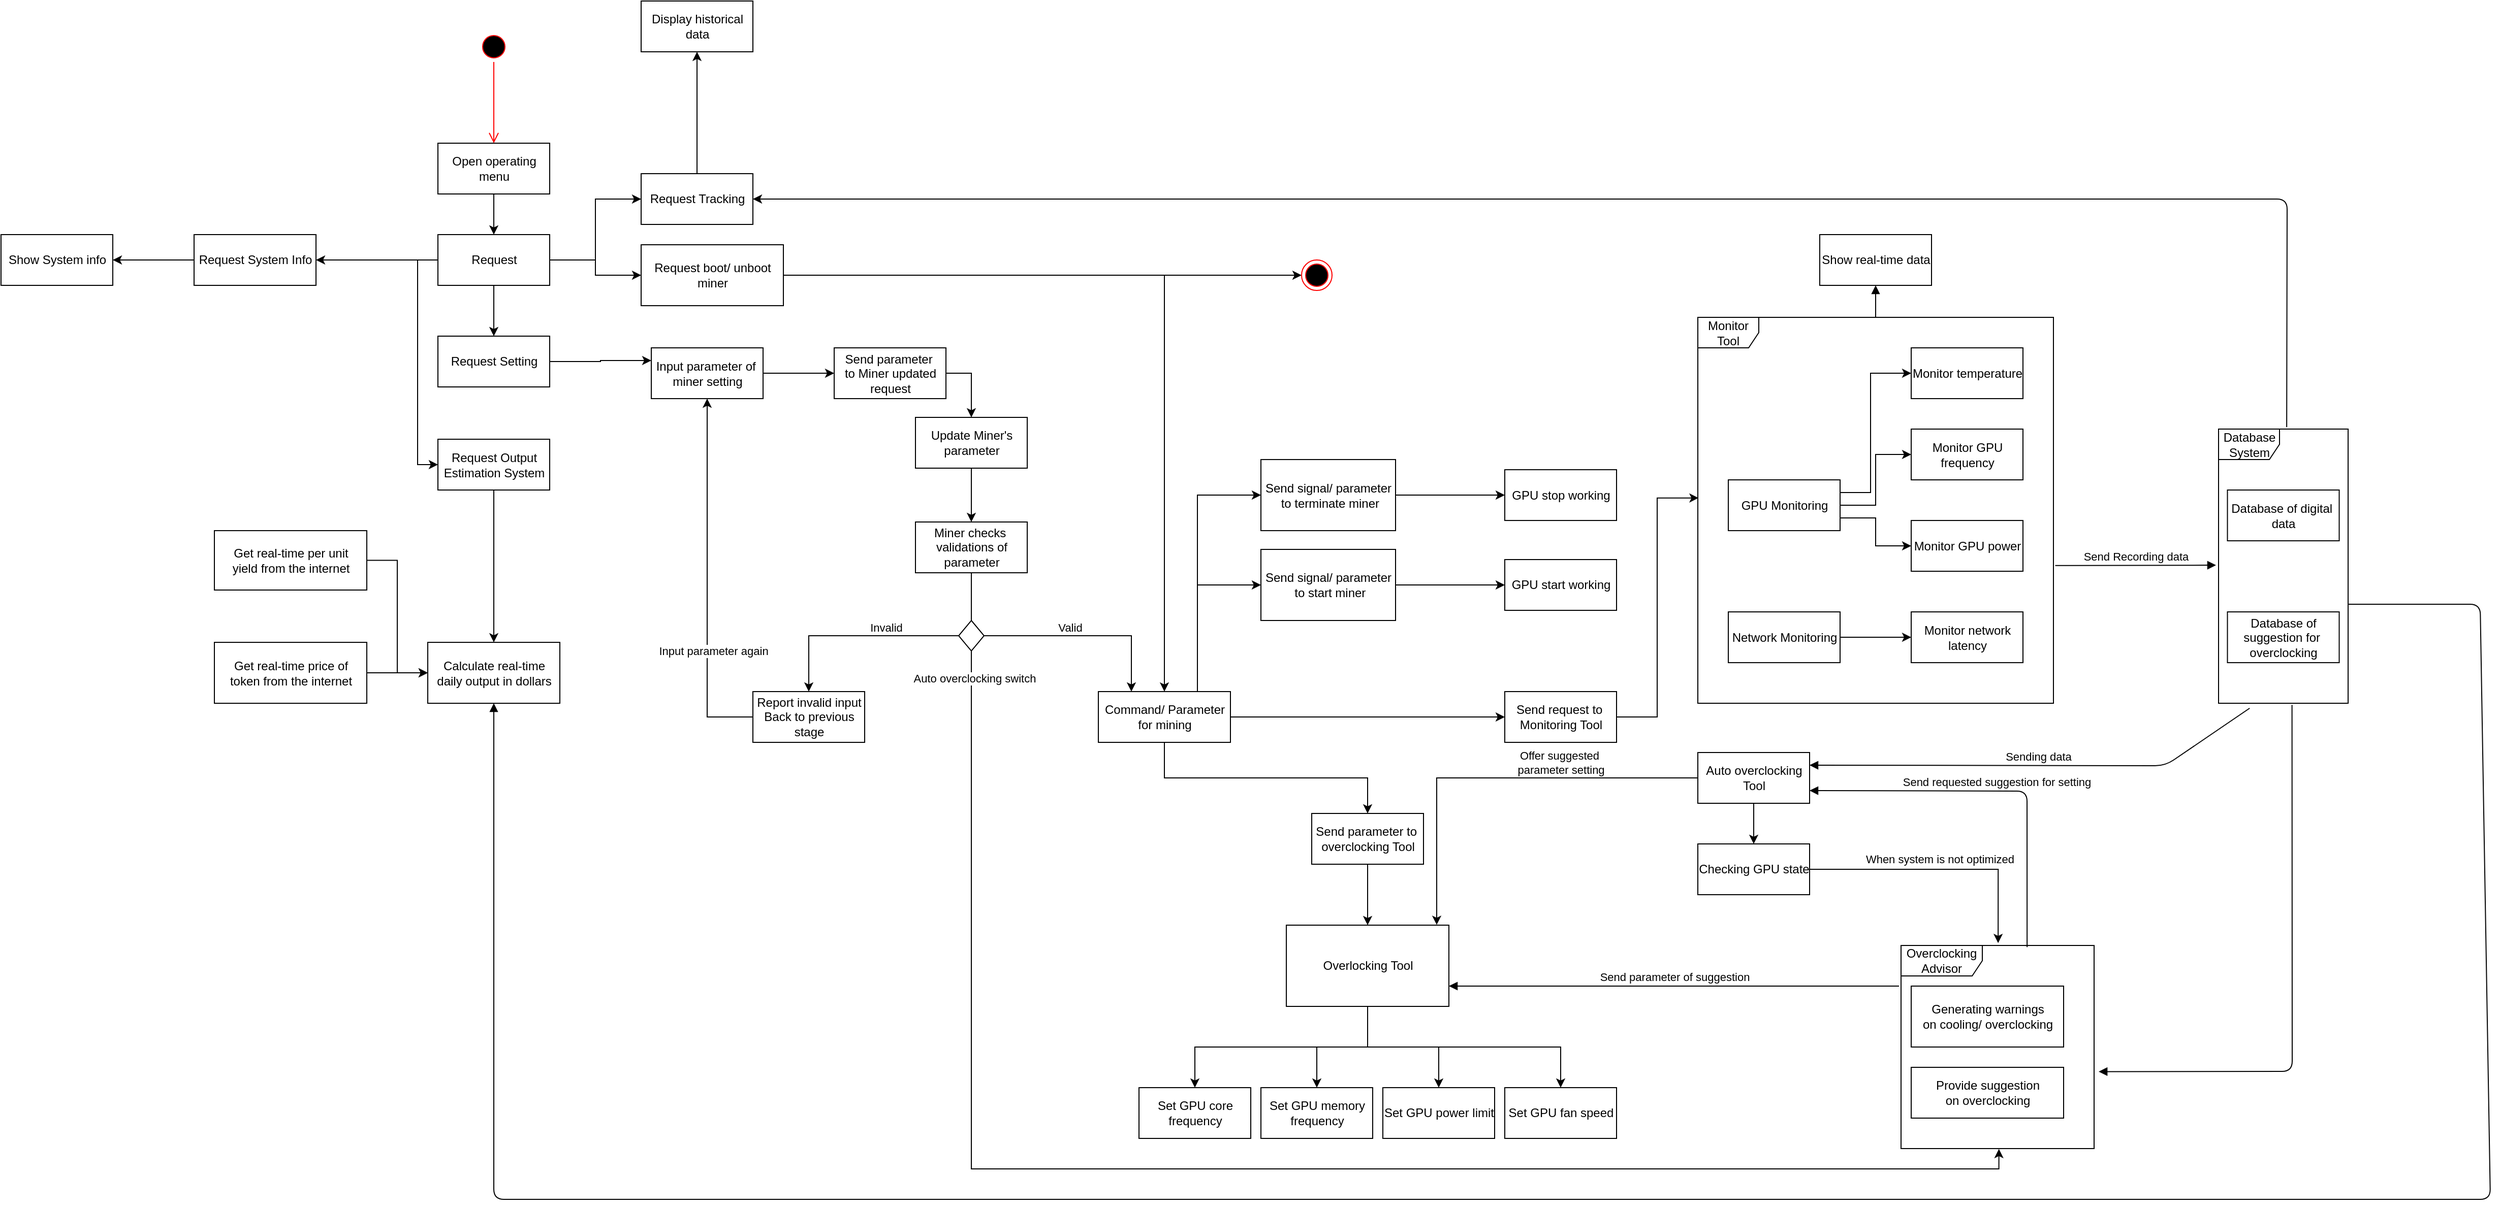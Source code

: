 <mxfile version="14.4.9" type="device" pages="2"><diagram name="Page-1" id="e7e014a7-5840-1c2e-5031-d8a46d1fe8dd"><mxGraphModel dx="2821" dy="1694" grid="1" gridSize="10" guides="1" tooltips="1" connect="1" arrows="1" fold="1" page="1" pageScale="1" pageWidth="1169" pageHeight="826" background="#ffffff" math="0" shadow="0"><root><mxCell id="0"/><mxCell id="1" parent="0"/><mxCell id="IYJDvNbMcNGeeQGb0Xgk-41" value="" style="ellipse;html=1;shape=startState;fillColor=#000000;strokeColor=#ff0000;" parent="1" vertex="1"><mxGeometry x="110" y="-70" width="30" height="30" as="geometry"/></mxCell><mxCell id="IYJDvNbMcNGeeQGb0Xgk-42" value="" style="edgeStyle=orthogonalEdgeStyle;html=1;verticalAlign=bottom;endArrow=open;endSize=8;strokeColor=#ff0000;entryX=0.5;entryY=0;entryDx=0;entryDy=0;" parent="1" source="IYJDvNbMcNGeeQGb0Xgk-41" target="IYJDvNbMcNGeeQGb0Xgk-149" edge="1"><mxGeometry relative="1" as="geometry"><mxPoint x="115" y="90" as="targetPoint"/></mxGeometry></mxCell><mxCell id="IYJDvNbMcNGeeQGb0Xgk-48" style="edgeStyle=orthogonalEdgeStyle;rounded=0;orthogonalLoop=1;jettySize=auto;html=1;exitX=1;exitY=0.5;exitDx=0;exitDy=0;entryX=0;entryY=0.5;entryDx=0;entryDy=0;" parent="1" source="IYJDvNbMcNGeeQGb0Xgk-43" target="IYJDvNbMcNGeeQGb0Xgk-44" edge="1"><mxGeometry relative="1" as="geometry"/></mxCell><mxCell id="IYJDvNbMcNGeeQGb0Xgk-43" value="Input parameter of&amp;nbsp;&lt;br&gt;miner setting" style="html=1;" parent="1" vertex="1"><mxGeometry x="280" y="241.52" width="110" height="50" as="geometry"/></mxCell><mxCell id="IYJDvNbMcNGeeQGb0Xgk-50" style="edgeStyle=orthogonalEdgeStyle;rounded=0;orthogonalLoop=1;jettySize=auto;html=1;exitX=1;exitY=0.5;exitDx=0;exitDy=0;entryX=0.5;entryY=0;entryDx=0;entryDy=0;" parent="1" source="IYJDvNbMcNGeeQGb0Xgk-44" target="IYJDvNbMcNGeeQGb0Xgk-49" edge="1"><mxGeometry relative="1" as="geometry"/></mxCell><mxCell id="IYJDvNbMcNGeeQGb0Xgk-44" value="Send parameter&amp;nbsp;&lt;br&gt;to Miner updated&lt;br&gt;request" style="html=1;" parent="1" vertex="1"><mxGeometry x="460" y="241.52" width="110" height="50" as="geometry"/></mxCell><mxCell id="IYJDvNbMcNGeeQGb0Xgk-63" style="edgeStyle=orthogonalEdgeStyle;rounded=0;orthogonalLoop=1;jettySize=auto;html=1;exitX=0.5;exitY=1;exitDx=0;exitDy=0;entryX=0.5;entryY=0;entryDx=0;entryDy=0;" parent="1" source="IYJDvNbMcNGeeQGb0Xgk-49" target="IYJDvNbMcNGeeQGb0Xgk-62" edge="1"><mxGeometry relative="1" as="geometry"/></mxCell><mxCell id="IYJDvNbMcNGeeQGb0Xgk-49" value="Update Miner's &lt;br&gt;parameter" style="html=1;fillColor=#ffffff;" parent="1" vertex="1"><mxGeometry x="540" y="310" width="110" height="50" as="geometry"/></mxCell><mxCell id="IYJDvNbMcNGeeQGb0Xgk-72" style="edgeStyle=orthogonalEdgeStyle;rounded=0;orthogonalLoop=1;jettySize=auto;html=1;exitX=0.5;exitY=1;exitDx=0;exitDy=0;entryX=0.5;entryY=0;entryDx=0;entryDy=0;" parent="1" source="IYJDvNbMcNGeeQGb0Xgk-52" target="IYJDvNbMcNGeeQGb0Xgk-70" edge="1"><mxGeometry relative="1" as="geometry"/></mxCell><mxCell id="IYJDvNbMcNGeeQGb0Xgk-74" style="edgeStyle=orthogonalEdgeStyle;rounded=0;orthogonalLoop=1;jettySize=auto;html=1;exitX=0.75;exitY=0;exitDx=0;exitDy=0;entryX=0;entryY=0.5;entryDx=0;entryDy=0;" parent="1" source="IYJDvNbMcNGeeQGb0Xgk-52" target="IYJDvNbMcNGeeQGb0Xgk-73" edge="1"><mxGeometry relative="1" as="geometry"/></mxCell><mxCell id="IYJDvNbMcNGeeQGb0Xgk-80" style="edgeStyle=orthogonalEdgeStyle;rounded=0;orthogonalLoop=1;jettySize=auto;html=1;exitX=1;exitY=0.5;exitDx=0;exitDy=0;entryX=0;entryY=0.5;entryDx=0;entryDy=0;" parent="1" source="IYJDvNbMcNGeeQGb0Xgk-52" target="IYJDvNbMcNGeeQGb0Xgk-78" edge="1"><mxGeometry relative="1" as="geometry"><Array as="points"><mxPoint x="1110" y="605"/></Array></mxGeometry></mxCell><mxCell id="IYJDvNbMcNGeeQGb0Xgk-170" style="edgeStyle=orthogonalEdgeStyle;rounded=0;orthogonalLoop=1;jettySize=auto;html=1;exitX=0.75;exitY=0;exitDx=0;exitDy=0;entryX=0;entryY=0.5;entryDx=0;entryDy=0;" parent="1" source="IYJDvNbMcNGeeQGb0Xgk-52" target="IYJDvNbMcNGeeQGb0Xgk-169" edge="1"><mxGeometry relative="1" as="geometry"/></mxCell><mxCell id="IYJDvNbMcNGeeQGb0Xgk-52" value="Command/ Parameter&lt;br&gt;for mining" style="html=1;fillColor=#ffffff;" parent="1" vertex="1"><mxGeometry x="720" y="580" width="130" height="50" as="geometry"/></mxCell><mxCell id="IYJDvNbMcNGeeQGb0Xgk-59" style="edgeStyle=orthogonalEdgeStyle;rounded=0;orthogonalLoop=1;jettySize=auto;html=1;exitX=1;exitY=0.5;exitDx=0;exitDy=0;entryX=0.25;entryY=0;entryDx=0;entryDy=0;" parent="1" source="IYJDvNbMcNGeeQGb0Xgk-56" target="IYJDvNbMcNGeeQGb0Xgk-52" edge="1"><mxGeometry relative="1" as="geometry"/></mxCell><mxCell id="IYJDvNbMcNGeeQGb0Xgk-64" value="Valid" style="edgeLabel;html=1;align=center;verticalAlign=middle;resizable=0;points=[];" parent="IYJDvNbMcNGeeQGb0Xgk-59" vertex="1" connectable="0"><mxGeometry x="-0.16" y="1" relative="1" as="geometry"><mxPoint y="-7.04" as="offset"/></mxGeometry></mxCell><mxCell id="IYJDvNbMcNGeeQGb0Xgk-61" style="edgeStyle=orthogonalEdgeStyle;rounded=0;orthogonalLoop=1;jettySize=auto;html=1;entryX=0.5;entryY=0;entryDx=0;entryDy=0;exitX=0;exitY=0.5;exitDx=0;exitDy=0;" parent="1" source="IYJDvNbMcNGeeQGb0Xgk-56" target="IYJDvNbMcNGeeQGb0Xgk-60" edge="1"><mxGeometry relative="1" as="geometry"><mxPoint x="550" y="560" as="sourcePoint"/></mxGeometry></mxCell><mxCell id="IYJDvNbMcNGeeQGb0Xgk-65" value="Invalid" style="edgeLabel;html=1;align=center;verticalAlign=middle;resizable=0;points=[];" parent="IYJDvNbMcNGeeQGb0Xgk-61" vertex="1" connectable="0"><mxGeometry x="-0.574" y="5" relative="1" as="geometry"><mxPoint x="-28.97" y="-13.02" as="offset"/></mxGeometry></mxCell><mxCell id="IYJDvNbMcNGeeQGb0Xgk-128" style="edgeStyle=orthogonalEdgeStyle;rounded=0;orthogonalLoop=1;jettySize=auto;html=1;exitX=0.5;exitY=1;exitDx=0;exitDy=0;entryX=0.507;entryY=1.002;entryDx=0;entryDy=0;entryPerimeter=0;" parent="1" source="IYJDvNbMcNGeeQGb0Xgk-56" target="IYJDvNbMcNGeeQGb0Xgk-120" edge="1"><mxGeometry relative="1" as="geometry"/></mxCell><mxCell id="IYJDvNbMcNGeeQGb0Xgk-129" value="Auto overclocking switch" style="edgeLabel;html=1;align=center;verticalAlign=middle;resizable=0;points=[];" parent="IYJDvNbMcNGeeQGb0Xgk-128" vertex="1" connectable="0"><mxGeometry x="-0.965" y="3" relative="1" as="geometry"><mxPoint as="offset"/></mxGeometry></mxCell><mxCell id="IYJDvNbMcNGeeQGb0Xgk-56" value="" style="rhombus;whiteSpace=wrap;html=1;fillColor=#ffffff;" parent="1" vertex="1"><mxGeometry x="582.5" y="510" width="25" height="30" as="geometry"/></mxCell><mxCell id="IYJDvNbMcNGeeQGb0Xgk-58" value="" style="endArrow=none;html=1;entryX=0.5;entryY=1;entryDx=0;entryDy=0;exitX=0.5;exitY=0;exitDx=0;exitDy=0;" parent="1" source="IYJDvNbMcNGeeQGb0Xgk-56" target="IYJDvNbMcNGeeQGb0Xgk-62" edge="1"><mxGeometry width="50" height="50" relative="1" as="geometry"><mxPoint x="370" y="500" as="sourcePoint"/><mxPoint x="400" y="630" as="targetPoint"/></mxGeometry></mxCell><mxCell id="IYJDvNbMcNGeeQGb0Xgk-66" style="edgeStyle=orthogonalEdgeStyle;rounded=0;orthogonalLoop=1;jettySize=auto;html=1;exitX=0;exitY=0.5;exitDx=0;exitDy=0;entryX=0.5;entryY=1;entryDx=0;entryDy=0;" parent="1" source="IYJDvNbMcNGeeQGb0Xgk-60" target="IYJDvNbMcNGeeQGb0Xgk-43" edge="1"><mxGeometry relative="1" as="geometry"/></mxCell><mxCell id="IYJDvNbMcNGeeQGb0Xgk-67" value="Input parameter again" style="edgeLabel;html=1;align=center;verticalAlign=middle;resizable=0;points=[];" parent="IYJDvNbMcNGeeQGb0Xgk-66" vertex="1" connectable="0"><mxGeometry x="-0.385" y="-5" relative="1" as="geometry"><mxPoint x="1" as="offset"/></mxGeometry></mxCell><mxCell id="IYJDvNbMcNGeeQGb0Xgk-60" value="Report invalid input&lt;br&gt;Back to previous&lt;br&gt;stage" style="html=1;fillColor=#ffffff;" parent="1" vertex="1"><mxGeometry x="380" y="580" width="110" height="50" as="geometry"/></mxCell><mxCell id="IYJDvNbMcNGeeQGb0Xgk-62" value="Miner checks&amp;nbsp;&lt;br&gt;validations of&lt;br&gt;parameter" style="html=1;fillColor=#ffffff;" parent="1" vertex="1"><mxGeometry x="540" y="413" width="110" height="50" as="geometry"/></mxCell><mxCell id="IYJDvNbMcNGeeQGb0Xgk-82" style="edgeStyle=orthogonalEdgeStyle;rounded=0;orthogonalLoop=1;jettySize=auto;html=1;exitX=0.5;exitY=1;exitDx=0;exitDy=0;entryX=0.5;entryY=0;entryDx=0;entryDy=0;" parent="1" source="IYJDvNbMcNGeeQGb0Xgk-70" target="IYJDvNbMcNGeeQGb0Xgk-81" edge="1"><mxGeometry relative="1" as="geometry"><Array as="points"><mxPoint x="985" y="770"/><mxPoint x="985" y="770"/></Array></mxGeometry></mxCell><mxCell id="IYJDvNbMcNGeeQGb0Xgk-70" value="Send parameter to&amp;nbsp;&lt;br&gt;overclocking Tool" style="html=1;fillColor=#ffffff;" parent="1" vertex="1"><mxGeometry x="930" y="700" width="110" height="50" as="geometry"/></mxCell><mxCell id="IYJDvNbMcNGeeQGb0Xgk-76" style="edgeStyle=orthogonalEdgeStyle;rounded=0;orthogonalLoop=1;jettySize=auto;html=1;exitX=1;exitY=0.5;exitDx=0;exitDy=0;entryX=0;entryY=0.5;entryDx=0;entryDy=0;" parent="1" source="IYJDvNbMcNGeeQGb0Xgk-73" target="IYJDvNbMcNGeeQGb0Xgk-75" edge="1"><mxGeometry relative="1" as="geometry"/></mxCell><mxCell id="IYJDvNbMcNGeeQGb0Xgk-73" value="Send signal/ parameter&lt;br&gt;&amp;nbsp;to start miner" style="html=1;fillColor=#ffffff;" parent="1" vertex="1"><mxGeometry x="880" y="440" width="132.5" height="70" as="geometry"/></mxCell><mxCell id="IYJDvNbMcNGeeQGb0Xgk-75" value="GPU start working" style="html=1;fillColor=#ffffff;" parent="1" vertex="1"><mxGeometry x="1120" y="450" width="110" height="50" as="geometry"/></mxCell><mxCell id="IYJDvNbMcNGeeQGb0Xgk-113" style="edgeStyle=orthogonalEdgeStyle;rounded=0;orthogonalLoop=1;jettySize=auto;html=1;exitX=1;exitY=0.5;exitDx=0;exitDy=0;entryX=0.002;entryY=0.468;entryDx=0;entryDy=0;entryPerimeter=0;" parent="1" source="IYJDvNbMcNGeeQGb0Xgk-78" target="IYJDvNbMcNGeeQGb0Xgk-112" edge="1"><mxGeometry relative="1" as="geometry"/></mxCell><mxCell id="IYJDvNbMcNGeeQGb0Xgk-78" value="Send request to&amp;nbsp;&lt;br&gt;Monitoring Tool" style="html=1;fillColor=#ffffff;" parent="1" vertex="1"><mxGeometry x="1120" y="580" width="110" height="50" as="geometry"/></mxCell><mxCell id="IYJDvNbMcNGeeQGb0Xgk-86" style="edgeStyle=orthogonalEdgeStyle;rounded=0;orthogonalLoop=1;jettySize=auto;html=1;exitX=0.5;exitY=1;exitDx=0;exitDy=0;entryX=0.5;entryY=0;entryDx=0;entryDy=0;" parent="1" source="IYJDvNbMcNGeeQGb0Xgk-81" target="IYJDvNbMcNGeeQGb0Xgk-83" edge="1"><mxGeometry relative="1" as="geometry"/></mxCell><mxCell id="IYJDvNbMcNGeeQGb0Xgk-87" style="edgeStyle=orthogonalEdgeStyle;rounded=0;orthogonalLoop=1;jettySize=auto;html=1;exitX=0.5;exitY=1;exitDx=0;exitDy=0;entryX=0.5;entryY=0;entryDx=0;entryDy=0;" parent="1" source="IYJDvNbMcNGeeQGb0Xgk-81" target="IYJDvNbMcNGeeQGb0Xgk-84" edge="1"><mxGeometry relative="1" as="geometry"/></mxCell><mxCell id="IYJDvNbMcNGeeQGb0Xgk-88" style="edgeStyle=orthogonalEdgeStyle;rounded=0;orthogonalLoop=1;jettySize=auto;html=1;exitX=0.5;exitY=1;exitDx=0;exitDy=0;entryX=0.5;entryY=0;entryDx=0;entryDy=0;" parent="1" source="IYJDvNbMcNGeeQGb0Xgk-81" target="IYJDvNbMcNGeeQGb0Xgk-85" edge="1"><mxGeometry relative="1" as="geometry"/></mxCell><mxCell id="IYJDvNbMcNGeeQGb0Xgk-92" style="edgeStyle=orthogonalEdgeStyle;rounded=0;orthogonalLoop=1;jettySize=auto;html=1;exitX=0.5;exitY=1;exitDx=0;exitDy=0;" parent="1" source="IYJDvNbMcNGeeQGb0Xgk-81" target="IYJDvNbMcNGeeQGb0Xgk-91" edge="1"><mxGeometry relative="1" as="geometry"/></mxCell><mxCell id="IYJDvNbMcNGeeQGb0Xgk-81" value="Overlocking Tool" style="html=1;fillColor=#ffffff;" parent="1" vertex="1"><mxGeometry x="905" y="810" width="160" height="80" as="geometry"/></mxCell><mxCell id="IYJDvNbMcNGeeQGb0Xgk-83" value="Set GPU core&lt;br&gt;frequency" style="html=1;fillColor=#ffffff;" parent="1" vertex="1"><mxGeometry x="760" y="970" width="110" height="50" as="geometry"/></mxCell><mxCell id="IYJDvNbMcNGeeQGb0Xgk-84" value="Set GPU memory&lt;br&gt;frequency" style="html=1;fillColor=#ffffff;" parent="1" vertex="1"><mxGeometry x="880" y="970" width="110" height="50" as="geometry"/></mxCell><mxCell id="IYJDvNbMcNGeeQGb0Xgk-85" value="Set GPU power limit" style="html=1;fillColor=#ffffff;" parent="1" vertex="1"><mxGeometry x="1000" y="970" width="110" height="50" as="geometry"/></mxCell><mxCell id="IYJDvNbMcNGeeQGb0Xgk-91" value="Set GPU fan speed" style="html=1;fillColor=#ffffff;" parent="1" vertex="1"><mxGeometry x="1120" y="970" width="110" height="50" as="geometry"/></mxCell><mxCell id="IYJDvNbMcNGeeQGb0Xgk-109" style="edgeStyle=orthogonalEdgeStyle;rounded=0;orthogonalLoop=1;jettySize=auto;html=1;exitX=1;exitY=0.75;exitDx=0;exitDy=0;entryX=0;entryY=0.5;entryDx=0;entryDy=0;" parent="1" source="IYJDvNbMcNGeeQGb0Xgk-94" target="IYJDvNbMcNGeeQGb0Xgk-98" edge="1"><mxGeometry relative="1" as="geometry"/></mxCell><mxCell id="IYJDvNbMcNGeeQGb0Xgk-110" style="edgeStyle=orthogonalEdgeStyle;rounded=0;orthogonalLoop=1;jettySize=auto;html=1;exitX=1;exitY=0.5;exitDx=0;exitDy=0;entryX=0;entryY=0.5;entryDx=0;entryDy=0;" parent="1" source="IYJDvNbMcNGeeQGb0Xgk-94" target="IYJDvNbMcNGeeQGb0Xgk-97" edge="1"><mxGeometry relative="1" as="geometry"/></mxCell><mxCell id="IYJDvNbMcNGeeQGb0Xgk-111" style="edgeStyle=orthogonalEdgeStyle;rounded=0;orthogonalLoop=1;jettySize=auto;html=1;exitX=1;exitY=0.25;exitDx=0;exitDy=0;entryX=0;entryY=0.5;entryDx=0;entryDy=0;" parent="1" source="IYJDvNbMcNGeeQGb0Xgk-94" target="IYJDvNbMcNGeeQGb0Xgk-96" edge="1"><mxGeometry relative="1" as="geometry"><Array as="points"><mxPoint x="1480" y="383.52"/><mxPoint x="1480" y="266.52"/></Array></mxGeometry></mxCell><mxCell id="IYJDvNbMcNGeeQGb0Xgk-94" value="GPU Monitoring" style="html=1;fillColor=#ffffff;" parent="1" vertex="1"><mxGeometry x="1340" y="371.52" width="110" height="50" as="geometry"/></mxCell><mxCell id="IYJDvNbMcNGeeQGb0Xgk-106" style="edgeStyle=orthogonalEdgeStyle;rounded=0;orthogonalLoop=1;jettySize=auto;html=1;exitX=1;exitY=0.5;exitDx=0;exitDy=0;entryX=0;entryY=0.5;entryDx=0;entryDy=0;" parent="1" source="IYJDvNbMcNGeeQGb0Xgk-95" target="IYJDvNbMcNGeeQGb0Xgk-105" edge="1"><mxGeometry relative="1" as="geometry"/></mxCell><mxCell id="IYJDvNbMcNGeeQGb0Xgk-95" value="Network Monitoring" style="html=1;fillColor=#ffffff;" parent="1" vertex="1"><mxGeometry x="1340" y="501.52" width="110" height="50" as="geometry"/></mxCell><mxCell id="IYJDvNbMcNGeeQGb0Xgk-96" value="Monitor temperature" style="html=1;fillColor=#ffffff;" parent="1" vertex="1"><mxGeometry x="1520" y="241.52" width="110" height="50" as="geometry"/></mxCell><mxCell id="IYJDvNbMcNGeeQGb0Xgk-97" value="Monitor GPU &lt;br&gt;frequency" style="html=1;fillColor=#ffffff;" parent="1" vertex="1"><mxGeometry x="1520" y="321.52" width="110" height="50" as="geometry"/></mxCell><mxCell id="IYJDvNbMcNGeeQGb0Xgk-98" value="Monitor GPU power" style="html=1;fillColor=#ffffff;" parent="1" vertex="1"><mxGeometry x="1520" y="411.52" width="110" height="50" as="geometry"/></mxCell><mxCell id="IYJDvNbMcNGeeQGb0Xgk-105" value="Monitor network &lt;br&gt;latency" style="html=1;fillColor=#ffffff;" parent="1" vertex="1"><mxGeometry x="1520" y="501.52" width="110" height="50" as="geometry"/></mxCell><mxCell id="IYJDvNbMcNGeeQGb0Xgk-112" value="Monitor Tool" style="shape=umlFrame;whiteSpace=wrap;html=1;fillColor=#ffffff;" parent="1" vertex="1"><mxGeometry x="1310" y="211.52" width="350" height="380" as="geometry"/></mxCell><mxCell id="IYJDvNbMcNGeeQGb0Xgk-114" value="Database of digital&amp;nbsp;&lt;br&gt;data" style="html=1;fillColor=#ffffff;" parent="1" vertex="1"><mxGeometry x="1831.25" y="381.52" width="110" height="50" as="geometry"/></mxCell><mxCell id="IYJDvNbMcNGeeQGb0Xgk-115" value="Database of&lt;br&gt;suggestion for&amp;nbsp;&lt;br&gt;overclocking" style="html=1;fillColor=#ffffff;" parent="1" vertex="1"><mxGeometry x="1831.25" y="501.52" width="110" height="50" as="geometry"/></mxCell><mxCell id="IYJDvNbMcNGeeQGb0Xgk-117" value="Database System" style="shape=umlFrame;whiteSpace=wrap;html=1;" parent="1" vertex="1"><mxGeometry x="1822.5" y="321.52" width="127.5" height="270" as="geometry"/></mxCell><mxCell id="IYJDvNbMcNGeeQGb0Xgk-118" value="Generating warnings&lt;br&gt;on cooling/ overclocking" style="html=1;fillColor=#ffffff;" parent="1" vertex="1"><mxGeometry x="1520" y="870" width="150" height="60" as="geometry"/></mxCell><mxCell id="IYJDvNbMcNGeeQGb0Xgk-119" value="Provide suggestion &lt;br&gt;on overclocking" style="html=1;fillColor=#ffffff;" parent="1" vertex="1"><mxGeometry x="1520" y="950" width="150" height="50" as="geometry"/></mxCell><mxCell id="IYJDvNbMcNGeeQGb0Xgk-120" value="Overclocking&lt;br&gt;Advisor" style="shape=umlFrame;whiteSpace=wrap;html=1;fillColor=#ffffff;width=80;height=30;" parent="1" vertex="1"><mxGeometry x="1510" y="830" width="190" height="200" as="geometry"/></mxCell><mxCell id="IYJDvNbMcNGeeQGb0Xgk-126" value="Send parameter of suggestion" style="html=1;verticalAlign=bottom;endArrow=block;entryX=1;entryY=0.75;entryDx=0;entryDy=0;" parent="1" target="IYJDvNbMcNGeeQGb0Xgk-81" edge="1"><mxGeometry width="80" relative="1" as="geometry"><mxPoint x="1508" y="870" as="sourcePoint"/><mxPoint x="1250" y="780" as="targetPoint"/></mxGeometry></mxCell><mxCell id="IYJDvNbMcNGeeQGb0Xgk-130" value="Show real-time data" style="html=1;fillColor=#ffffff;" parent="1" vertex="1"><mxGeometry x="1430" y="130.0" width="110" height="50" as="geometry"/></mxCell><mxCell id="IYJDvNbMcNGeeQGb0Xgk-132" value="" style="html=1;verticalAlign=bottom;endArrow=block;" parent="1" source="IYJDvNbMcNGeeQGb0Xgk-112" target="IYJDvNbMcNGeeQGb0Xgk-130" edge="1"><mxGeometry width="80" relative="1" as="geometry"><mxPoint x="1486.45" y="91.52" as="sourcePoint"/><mxPoint x="1070" y="-260" as="targetPoint"/></mxGeometry></mxCell><mxCell id="IYJDvNbMcNGeeQGb0Xgk-133" value="" style="html=1;verticalAlign=bottom;endArrow=block;exitX=0.567;exitY=1.006;exitDx=0;exitDy=0;exitPerimeter=0;entryX=1.024;entryY=0.621;entryDx=0;entryDy=0;entryPerimeter=0;" parent="1" source="IYJDvNbMcNGeeQGb0Xgk-117" target="IYJDvNbMcNGeeQGb0Xgk-120" edge="1"><mxGeometry width="80" relative="1" as="geometry"><mxPoint x="1850" y="760" as="sourcePoint"/><mxPoint x="1670" y="710" as="targetPoint"/><Array as="points"><mxPoint x="1895" y="954"/></Array></mxGeometry></mxCell><mxCell id="IYJDvNbMcNGeeQGb0Xgk-134" value="Send Recording data" style="html=1;verticalAlign=bottom;endArrow=block;exitX=1.005;exitY=0.643;exitDx=0;exitDy=0;exitPerimeter=0;" parent="1" source="IYJDvNbMcNGeeQGb0Xgk-112" edge="1"><mxGeometry width="80" relative="1" as="geometry"><mxPoint x="1570" y="591.52" as="sourcePoint"/><mxPoint x="1820" y="455.52" as="targetPoint"/></mxGeometry></mxCell><mxCell id="IYJDvNbMcNGeeQGb0Xgk-148" style="edgeStyle=orthogonalEdgeStyle;rounded=0;orthogonalLoop=1;jettySize=auto;html=1;exitX=0.5;exitY=1;exitDx=0;exitDy=0;entryX=0.5;entryY=0;entryDx=0;entryDy=0;" parent="1" source="IYJDvNbMcNGeeQGb0Xgk-136" target="IYJDvNbMcNGeeQGb0Xgk-147" edge="1"><mxGeometry relative="1" as="geometry"/></mxCell><mxCell id="IYJDvNbMcNGeeQGb0Xgk-136" value="Auto overclocking&lt;br&gt;Tool" style="html=1;fillColor=#ffffff;" parent="1" vertex="1"><mxGeometry x="1310" y="640" width="110" height="50" as="geometry"/></mxCell><mxCell id="IYJDvNbMcNGeeQGb0Xgk-138" value="Sending data" style="html=1;verticalAlign=bottom;endArrow=block;exitX=0.24;exitY=1.018;exitDx=0;exitDy=0;exitPerimeter=0;entryX=1;entryY=0.25;entryDx=0;entryDy=0;" parent="1" source="IYJDvNbMcNGeeQGb0Xgk-117" target="IYJDvNbMcNGeeQGb0Xgk-136" edge="1"><mxGeometry width="80" relative="1" as="geometry"><mxPoint x="1570" y="620" as="sourcePoint"/><mxPoint x="1650" y="620" as="targetPoint"/><Array as="points"><mxPoint x="1770" y="653"/></Array></mxGeometry></mxCell><mxCell id="IYJDvNbMcNGeeQGb0Xgk-139" value="Send requested suggestion for setting" style="html=1;verticalAlign=bottom;endArrow=block;exitX=0.653;exitY=0.008;exitDx=0;exitDy=0;exitPerimeter=0;entryX=1;entryY=0.75;entryDx=0;entryDy=0;" parent="1" source="IYJDvNbMcNGeeQGb0Xgk-120" target="IYJDvNbMcNGeeQGb0Xgk-136" edge="1"><mxGeometry width="80" relative="1" as="geometry"><mxPoint x="1630" y="820" as="sourcePoint"/><mxPoint x="1460" y="620" as="targetPoint"/><Array as="points"><mxPoint x="1634" y="678"/></Array></mxGeometry></mxCell><mxCell id="IYJDvNbMcNGeeQGb0Xgk-141" style="edgeStyle=orthogonalEdgeStyle;rounded=0;orthogonalLoop=1;jettySize=auto;html=1;exitX=1;exitY=0.5;exitDx=0;exitDy=0;entryX=0.503;entryY=-0.012;entryDx=0;entryDy=0;entryPerimeter=0;" parent="1" source="IYJDvNbMcNGeeQGb0Xgk-147" target="IYJDvNbMcNGeeQGb0Xgk-120" edge="1"><mxGeometry relative="1" as="geometry"><mxPoint x="1380" y="725" as="sourcePoint"/></mxGeometry></mxCell><mxCell id="IYJDvNbMcNGeeQGb0Xgk-144" value="When system is not optimized" style="edgeLabel;html=1;align=center;verticalAlign=middle;resizable=0;points=[];" parent="IYJDvNbMcNGeeQGb0Xgk-141" vertex="1" connectable="0"><mxGeometry x="-0.385" y="5" relative="1" as="geometry"><mxPoint x="48.47" y="-5" as="offset"/></mxGeometry></mxCell><mxCell id="IYJDvNbMcNGeeQGb0Xgk-145" style="edgeStyle=orthogonalEdgeStyle;rounded=0;orthogonalLoop=1;jettySize=auto;html=1;exitX=0;exitY=0.5;exitDx=0;exitDy=0;entryX=0.925;entryY=-0.004;entryDx=0;entryDy=0;entryPerimeter=0;" parent="1" source="IYJDvNbMcNGeeQGb0Xgk-136" target="IYJDvNbMcNGeeQGb0Xgk-81" edge="1"><mxGeometry relative="1" as="geometry"/></mxCell><mxCell id="IYJDvNbMcNGeeQGb0Xgk-146" value="Offer suggested&amp;nbsp;&lt;br&gt;parameter setting" style="edgeLabel;html=1;align=center;verticalAlign=middle;resizable=0;points=[];" parent="IYJDvNbMcNGeeQGb0Xgk-145" vertex="1" connectable="0"><mxGeometry x="-0.36" y="-2" relative="1" as="geometry"><mxPoint x="-6.76" y="-13.03" as="offset"/></mxGeometry></mxCell><mxCell id="IYJDvNbMcNGeeQGb0Xgk-147" value="Checking GPU state" style="html=1;fillColor=#ffffff;" parent="1" vertex="1"><mxGeometry x="1310" y="730" width="110" height="50" as="geometry"/></mxCell><mxCell id="IYJDvNbMcNGeeQGb0Xgk-152" style="edgeStyle=orthogonalEdgeStyle;rounded=0;orthogonalLoop=1;jettySize=auto;html=1;exitX=0.5;exitY=1;exitDx=0;exitDy=0;entryX=0.5;entryY=0;entryDx=0;entryDy=0;" parent="1" source="IYJDvNbMcNGeeQGb0Xgk-149" target="IYJDvNbMcNGeeQGb0Xgk-151" edge="1"><mxGeometry relative="1" as="geometry"/></mxCell><mxCell id="IYJDvNbMcNGeeQGb0Xgk-149" value="Open operating&lt;br&gt;menu" style="html=1;fillColor=#ffffff;" parent="1" vertex="1"><mxGeometry x="70" y="40" width="110" height="50" as="geometry"/></mxCell><mxCell id="IYJDvNbMcNGeeQGb0Xgk-157" style="edgeStyle=orthogonalEdgeStyle;rounded=0;orthogonalLoop=1;jettySize=auto;html=1;exitX=0.5;exitY=1;exitDx=0;exitDy=0;entryX=0.5;entryY=0;entryDx=0;entryDy=0;" parent="1" source="IYJDvNbMcNGeeQGb0Xgk-151" target="IYJDvNbMcNGeeQGb0Xgk-156" edge="1"><mxGeometry relative="1" as="geometry"><mxPoint x="124.471" y="210" as="targetPoint"/></mxGeometry></mxCell><mxCell id="IYJDvNbMcNGeeQGb0Xgk-160" style="edgeStyle=orthogonalEdgeStyle;rounded=0;orthogonalLoop=1;jettySize=auto;html=1;exitX=1;exitY=0.5;exitDx=0;exitDy=0;entryX=0;entryY=0.5;entryDx=0;entryDy=0;" parent="1" source="IYJDvNbMcNGeeQGb0Xgk-151" target="IYJDvNbMcNGeeQGb0Xgk-159" edge="1"><mxGeometry relative="1" as="geometry"/></mxCell><mxCell id="IYJDvNbMcNGeeQGb0Xgk-164" style="edgeStyle=orthogonalEdgeStyle;rounded=0;orthogonalLoop=1;jettySize=auto;html=1;exitX=1;exitY=0.5;exitDx=0;exitDy=0;entryX=0;entryY=0.5;entryDx=0;entryDy=0;" parent="1" source="IYJDvNbMcNGeeQGb0Xgk-151" target="IYJDvNbMcNGeeQGb0Xgk-162" edge="1"><mxGeometry relative="1" as="geometry"/></mxCell><mxCell id="n67U9d5eBtQMvOSPmJap-2" style="edgeStyle=orthogonalEdgeStyle;rounded=0;orthogonalLoop=1;jettySize=auto;html=1;exitX=0;exitY=0.5;exitDx=0;exitDy=0;entryX=0;entryY=0.5;entryDx=0;entryDy=0;" parent="1" source="IYJDvNbMcNGeeQGb0Xgk-151" target="n67U9d5eBtQMvOSPmJap-1" edge="1"><mxGeometry relative="1" as="geometry"/></mxCell><mxCell id="n67U9d5eBtQMvOSPmJap-13" style="edgeStyle=orthogonalEdgeStyle;rounded=0;orthogonalLoop=1;jettySize=auto;html=1;exitX=0;exitY=0.5;exitDx=0;exitDy=0;entryX=1;entryY=0.5;entryDx=0;entryDy=0;" parent="1" source="IYJDvNbMcNGeeQGb0Xgk-151" target="n67U9d5eBtQMvOSPmJap-12" edge="1"><mxGeometry relative="1" as="geometry"/></mxCell><mxCell id="IYJDvNbMcNGeeQGb0Xgk-151" value="Request" style="html=1;fillColor=#ffffff;" parent="1" vertex="1"><mxGeometry x="70" y="130" width="110" height="50" as="geometry"/></mxCell><mxCell id="IYJDvNbMcNGeeQGb0Xgk-158" style="edgeStyle=orthogonalEdgeStyle;rounded=0;orthogonalLoop=1;jettySize=auto;html=1;exitX=1;exitY=0.5;exitDx=0;exitDy=0;entryX=0;entryY=0.25;entryDx=0;entryDy=0;" parent="1" source="IYJDvNbMcNGeeQGb0Xgk-156" target="IYJDvNbMcNGeeQGb0Xgk-43" edge="1"><mxGeometry relative="1" as="geometry"/></mxCell><mxCell id="IYJDvNbMcNGeeQGb0Xgk-156" value="Request Setting" style="html=1;fillColor=#ffffff;" parent="1" vertex="1"><mxGeometry x="70" y="230.0" width="110" height="50" as="geometry"/></mxCell><mxCell id="IYJDvNbMcNGeeQGb0Xgk-177" style="edgeStyle=orthogonalEdgeStyle;rounded=0;orthogonalLoop=1;jettySize=auto;html=1;exitX=0.5;exitY=0;exitDx=0;exitDy=0;entryX=0.5;entryY=1;entryDx=0;entryDy=0;" parent="1" source="IYJDvNbMcNGeeQGb0Xgk-159" target="IYJDvNbMcNGeeQGb0Xgk-175" edge="1"><mxGeometry relative="1" as="geometry"/></mxCell><mxCell id="IYJDvNbMcNGeeQGb0Xgk-159" value="Request Tracking" style="html=1;fillColor=#ffffff;" parent="1" vertex="1"><mxGeometry x="270" y="70" width="110" height="50" as="geometry"/></mxCell><mxCell id="IYJDvNbMcNGeeQGb0Xgk-167" style="edgeStyle=orthogonalEdgeStyle;rounded=0;orthogonalLoop=1;jettySize=auto;html=1;exitX=1;exitY=0.5;exitDx=0;exitDy=0;entryX=0.5;entryY=0;entryDx=0;entryDy=0;" parent="1" source="IYJDvNbMcNGeeQGb0Xgk-162" target="IYJDvNbMcNGeeQGb0Xgk-52" edge="1"><mxGeometry relative="1" as="geometry"/></mxCell><mxCell id="n67U9d5eBtQMvOSPmJap-17" style="edgeStyle=orthogonalEdgeStyle;rounded=0;orthogonalLoop=1;jettySize=auto;html=1;exitX=1;exitY=0.5;exitDx=0;exitDy=0;entryX=0;entryY=0.5;entryDx=0;entryDy=0;" parent="1" source="IYJDvNbMcNGeeQGb0Xgk-162" target="n67U9d5eBtQMvOSPmJap-16" edge="1"><mxGeometry relative="1" as="geometry"/></mxCell><mxCell id="IYJDvNbMcNGeeQGb0Xgk-162" value="Request boot/ unboot &lt;br&gt;miner" style="html=1;fillColor=#ffffff;" parent="1" vertex="1"><mxGeometry x="270" y="140" width="140" height="60" as="geometry"/></mxCell><mxCell id="IYJDvNbMcNGeeQGb0Xgk-174" style="edgeStyle=orthogonalEdgeStyle;rounded=0;orthogonalLoop=1;jettySize=auto;html=1;exitX=1;exitY=0.5;exitDx=0;exitDy=0;entryX=0;entryY=0.5;entryDx=0;entryDy=0;" parent="1" source="IYJDvNbMcNGeeQGb0Xgk-169" target="IYJDvNbMcNGeeQGb0Xgk-173" edge="1"><mxGeometry relative="1" as="geometry"/></mxCell><mxCell id="IYJDvNbMcNGeeQGb0Xgk-169" value="Send signal/ parameter&lt;br&gt;&amp;nbsp;to terminate miner" style="html=1;fillColor=#ffffff;" parent="1" vertex="1"><mxGeometry x="880" y="351.52" width="132.5" height="70" as="geometry"/></mxCell><mxCell id="IYJDvNbMcNGeeQGb0Xgk-173" value="GPU stop working" style="html=1;fillColor=#ffffff;" parent="1" vertex="1"><mxGeometry x="1120" y="361.52" width="110" height="50" as="geometry"/></mxCell><mxCell id="IYJDvNbMcNGeeQGb0Xgk-175" value="Display historical&lt;br&gt;data" style="html=1;fillColor=#ffffff;" parent="1" vertex="1"><mxGeometry x="270" y="-100" width="110" height="50" as="geometry"/></mxCell><mxCell id="IYJDvNbMcNGeeQGb0Xgk-178" value="" style="endArrow=classic;html=1;exitX=0.526;exitY=-0.007;exitDx=0;exitDy=0;exitPerimeter=0;entryX=1;entryY=0.5;entryDx=0;entryDy=0;" parent="1" source="IYJDvNbMcNGeeQGb0Xgk-117" target="IYJDvNbMcNGeeQGb0Xgk-159" edge="1"><mxGeometry width="50" height="50" relative="1" as="geometry"><mxPoint x="1630" y="150" as="sourcePoint"/><mxPoint x="1680" y="100" as="targetPoint"/><Array as="points"><mxPoint x="1890" y="95"/></Array></mxGeometry></mxCell><mxCell id="n67U9d5eBtQMvOSPmJap-3" style="edgeStyle=orthogonalEdgeStyle;rounded=0;orthogonalLoop=1;jettySize=auto;html=1;exitX=0.5;exitY=1;exitDx=0;exitDy=0;entryX=0.5;entryY=0;entryDx=0;entryDy=0;" parent="1" source="n67U9d5eBtQMvOSPmJap-1" target="n67U9d5eBtQMvOSPmJap-4" edge="1"><mxGeometry relative="1" as="geometry"><mxPoint x="125" y="510" as="targetPoint"/></mxGeometry></mxCell><mxCell id="n67U9d5eBtQMvOSPmJap-1" value="Request Output&lt;br&gt;Estimation System" style="html=1;" parent="1" vertex="1"><mxGeometry x="70" y="331.52" width="110" height="50" as="geometry"/></mxCell><mxCell id="n67U9d5eBtQMvOSPmJap-4" value="Calculate real-time&lt;br&gt;daily output in dollars" style="html=1;" parent="1" vertex="1"><mxGeometry x="60" y="531.52" width="130" height="60" as="geometry"/></mxCell><mxCell id="n67U9d5eBtQMvOSPmJap-9" style="edgeStyle=orthogonalEdgeStyle;rounded=0;orthogonalLoop=1;jettySize=auto;html=1;exitX=1;exitY=0.5;exitDx=0;exitDy=0;entryX=0;entryY=0.5;entryDx=0;entryDy=0;" parent="1" source="n67U9d5eBtQMvOSPmJap-5" target="n67U9d5eBtQMvOSPmJap-4" edge="1"><mxGeometry relative="1" as="geometry"/></mxCell><mxCell id="n67U9d5eBtQMvOSPmJap-5" value="Get real-time per unit&lt;br&gt;yield from the internet" style="html=1;" parent="1" vertex="1"><mxGeometry x="-150" y="421.52" width="150" height="58.48" as="geometry"/></mxCell><mxCell id="n67U9d5eBtQMvOSPmJap-10" style="edgeStyle=orthogonalEdgeStyle;rounded=0;orthogonalLoop=1;jettySize=auto;html=1;exitX=1;exitY=0.5;exitDx=0;exitDy=0;entryX=0;entryY=0.5;entryDx=0;entryDy=0;" parent="1" source="n67U9d5eBtQMvOSPmJap-6" target="n67U9d5eBtQMvOSPmJap-4" edge="1"><mxGeometry relative="1" as="geometry"/></mxCell><mxCell id="n67U9d5eBtQMvOSPmJap-6" value="Get real-time price of&lt;br&gt;token from the internet" style="html=1;" parent="1" vertex="1"><mxGeometry x="-150" y="531.52" width="150" height="60" as="geometry"/></mxCell><mxCell id="n67U9d5eBtQMvOSPmJap-11" value="" style="html=1;verticalAlign=bottom;endArrow=block;entryX=0.5;entryY=1;entryDx=0;entryDy=0;" parent="1" target="n67U9d5eBtQMvOSPmJap-4" edge="1"><mxGeometry width="80" relative="1" as="geometry"><mxPoint x="1950" y="494" as="sourcePoint"/><mxPoint x="1100" y="400" as="targetPoint"/><Array as="points"><mxPoint x="2080" y="494"/><mxPoint x="2090" y="1080"/><mxPoint x="125" y="1080"/></Array></mxGeometry></mxCell><mxCell id="n67U9d5eBtQMvOSPmJap-15" style="edgeStyle=orthogonalEdgeStyle;rounded=0;orthogonalLoop=1;jettySize=auto;html=1;exitX=0;exitY=0.5;exitDx=0;exitDy=0;entryX=1;entryY=0.5;entryDx=0;entryDy=0;" parent="1" source="n67U9d5eBtQMvOSPmJap-12" target="n67U9d5eBtQMvOSPmJap-14" edge="1"><mxGeometry relative="1" as="geometry"/></mxCell><mxCell id="n67U9d5eBtQMvOSPmJap-12" value="Request System Info" style="html=1;" parent="1" vertex="1"><mxGeometry x="-170" y="130" width="120" height="50" as="geometry"/></mxCell><mxCell id="n67U9d5eBtQMvOSPmJap-14" value="Show System info" style="html=1;" parent="1" vertex="1"><mxGeometry x="-360" y="130" width="110" height="50" as="geometry"/></mxCell><mxCell id="n67U9d5eBtQMvOSPmJap-16" value="" style="ellipse;html=1;shape=endState;fillColor=#000000;strokeColor=#ff0000;" parent="1" vertex="1"><mxGeometry x="920" y="155" width="30" height="30" as="geometry"/></mxCell></root></mxGraphModel></diagram><diagram id="rB-1X8jh-XFzY58IKhoU" name="Page-2"><mxGraphModel dx="2007" dy="1789" grid="1" gridSize="10" guides="1" tooltips="1" connect="1" arrows="1" fold="1" page="1" pageScale="1" pageWidth="827" pageHeight="1169" math="0" shadow="0"><root><mxCell id="cPmr7VIsburnM6wUgzLN-0"/><mxCell id="cPmr7VIsburnM6wUgzLN-1" parent="cPmr7VIsburnM6wUgzLN-0"/><mxCell id="7CrgEgPhgIcaBwUBbUjv-0" value="" style="ellipse;html=1;shape=startState;fillColor=#000000;strokeColor=#ff0000;" vertex="1" parent="cPmr7VIsburnM6wUgzLN-1"><mxGeometry x="130" y="40" width="30" height="30" as="geometry"/></mxCell><mxCell id="7CrgEgPhgIcaBwUBbUjv-1" value="" style="edgeStyle=orthogonalEdgeStyle;html=1;verticalAlign=bottom;endArrow=open;endSize=8;strokeColor=#ff0000;" edge="1" source="7CrgEgPhgIcaBwUBbUjv-0" parent="cPmr7VIsburnM6wUgzLN-1"><mxGeometry relative="1" as="geometry"><mxPoint x="145" y="130" as="targetPoint"/></mxGeometry></mxCell><mxCell id="pbXKPojekdtIwbQU923i-0" style="edgeStyle=orthogonalEdgeStyle;rounded=0;orthogonalLoop=1;jettySize=auto;html=1;exitX=1;exitY=0.5;exitDx=0;exitDy=0;entryX=0;entryY=0.5;entryDx=0;entryDy=0;" edge="1" parent="cPmr7VIsburnM6wUgzLN-1" source="s5Z5L9Kgzc9szCstGpB1-0" target="s5Z5L9Kgzc9szCstGpB1-1"><mxGeometry relative="1" as="geometry"/></mxCell><mxCell id="pbXKPojekdtIwbQU923i-1" value="Awake" style="edgeLabel;html=1;align=center;verticalAlign=middle;resizable=0;points=[];" vertex="1" connectable="0" parent="pbXKPojekdtIwbQU923i-0"><mxGeometry x="-0.309" y="3" relative="1" as="geometry"><mxPoint y="-5" as="offset"/></mxGeometry></mxCell><mxCell id="s5Z5L9Kgzc9szCstGpB1-0" value="IDLE" style="html=1;" vertex="1" parent="cPmr7VIsburnM6wUgzLN-1"><mxGeometry x="90" y="130" width="110" height="50" as="geometry"/></mxCell><mxCell id="-T7xtiwpCouAdQhcrVTq-0" style="edgeStyle=orthogonalEdgeStyle;rounded=0;orthogonalLoop=1;jettySize=auto;html=1;exitX=0.5;exitY=1;exitDx=0;exitDy=0;entryX=0.5;entryY=0;entryDx=0;entryDy=0;" edge="1" parent="cPmr7VIsburnM6wUgzLN-1" source="s5Z5L9Kgzc9szCstGpB1-1" target="pbXKPojekdtIwbQU923i-2"><mxGeometry relative="1" as="geometry"/></mxCell><mxCell id="s5Z5L9Kgzc9szCstGpB1-1" value="Menu" style="html=1;" vertex="1" parent="cPmr7VIsburnM6wUgzLN-1"><mxGeometry x="320" y="130" width="110" height="50" as="geometry"/></mxCell><mxCell id="Rjstj8vau2YjchT_lpJ7-0" style="edgeStyle=orthogonalEdgeStyle;rounded=0;orthogonalLoop=1;jettySize=auto;html=1;exitX=0;exitY=0.5;exitDx=0;exitDy=0;entryX=1;entryY=0.5;entryDx=0;entryDy=0;" edge="1" parent="cPmr7VIsburnM6wUgzLN-1" source="pbXKPojekdtIwbQU923i-2" target="-T7xtiwpCouAdQhcrVTq-1"><mxGeometry relative="1" as="geometry"/></mxCell><mxCell id="RhlBUmJovoVaKVB_jYig-0" value="boot miner" style="edgeLabel;html=1;align=center;verticalAlign=middle;resizable=0;points=[];" vertex="1" connectable="0" parent="Rjstj8vau2YjchT_lpJ7-0"><mxGeometry x="0.242" y="-2" relative="1" as="geometry"><mxPoint x="5" y="-7" as="offset"/></mxGeometry></mxCell><mxCell id="FdW5D3TBmIfogI0dr5-W-1" style="edgeStyle=orthogonalEdgeStyle;rounded=0;orthogonalLoop=1;jettySize=auto;html=1;exitX=0;exitY=0.75;exitDx=0;exitDy=0;entryX=1;entryY=0.5;entryDx=0;entryDy=0;" edge="1" parent="cPmr7VIsburnM6wUgzLN-1" source="pbXKPojekdtIwbQU923i-2" target="FdW5D3TBmIfogI0dr5-W-0"><mxGeometry relative="1" as="geometry"><Array as="points"><mxPoint x="290" y="268"/><mxPoint x="290" y="335"/></Array></mxGeometry></mxCell><mxCell id="FdW5D3TBmIfogI0dr5-W-2" value="unboot miner" style="edgeLabel;html=1;align=center;verticalAlign=middle;resizable=0;points=[];" vertex="1" connectable="0" parent="FdW5D3TBmIfogI0dr5-W-1"><mxGeometry x="0.173" y="-3" relative="1" as="geometry"><mxPoint x="-27.5" y="-6" as="offset"/></mxGeometry></mxCell><mxCell id="fJ0m1jonbzhxfUCQGc2P-1" style="edgeStyle=orthogonalEdgeStyle;rounded=0;orthogonalLoop=1;jettySize=auto;html=1;exitX=0.5;exitY=1;exitDx=0;exitDy=0;entryX=0.5;entryY=0;entryDx=0;entryDy=0;" edge="1" parent="cPmr7VIsburnM6wUgzLN-1" source="pbXKPojekdtIwbQU923i-2" target="fJ0m1jonbzhxfUCQGc2P-0"><mxGeometry relative="1" as="geometry"/></mxCell><mxCell id="fJ0m1jonbzhxfUCQGc2P-2" value="Set parameter" style="edgeLabel;html=1;align=center;verticalAlign=middle;resizable=0;points=[];" vertex="1" connectable="0" parent="fJ0m1jonbzhxfUCQGc2P-1"><mxGeometry x="-0.206" y="1" relative="1" as="geometry"><mxPoint as="offset"/></mxGeometry></mxCell><mxCell id="Fx_k7Scanu1QcJMmSpo0-12" style="edgeStyle=orthogonalEdgeStyle;rounded=0;orthogonalLoop=1;jettySize=auto;html=1;exitX=1;exitY=0.5;exitDx=0;exitDy=0;entryX=0;entryY=0.5;entryDx=0;entryDy=0;" edge="1" parent="cPmr7VIsburnM6wUgzLN-1" source="pbXKPojekdtIwbQU923i-2" target="2rICW25R_eMRQH-i5lVr-0"><mxGeometry relative="1" as="geometry"><Array as="points"><mxPoint x="550" y="255"/><mxPoint x="550" y="195"/><mxPoint x="620" y="195"/><mxPoint x="620" y="95"/></Array></mxGeometry></mxCell><mxCell id="bBUeMoCM6HZ1uZ7cNDEq-2" style="edgeStyle=orthogonalEdgeStyle;rounded=0;orthogonalLoop=1;jettySize=auto;html=1;exitX=1;exitY=0.5;exitDx=0;exitDy=0;entryX=0.5;entryY=0;entryDx=0;entryDy=0;" edge="1" parent="cPmr7VIsburnM6wUgzLN-1" source="pbXKPojekdtIwbQU923i-2" target="bBUeMoCM6HZ1uZ7cNDEq-1"><mxGeometry relative="1" as="geometry"><Array as="points"><mxPoint x="500" y="255"/><mxPoint x="500" y="500"/><mxPoint x="735" y="500"/></Array></mxGeometry></mxCell><mxCell id="bBUeMoCM6HZ1uZ7cNDEq-3" value="Auto set parameter" style="edgeLabel;html=1;align=center;verticalAlign=middle;resizable=0;points=[];" vertex="1" connectable="0" parent="bBUeMoCM6HZ1uZ7cNDEq-2"><mxGeometry x="0.25" y="2" relative="1" as="geometry"><mxPoint x="14.29" y="-8" as="offset"/></mxGeometry></mxCell><mxCell id="m_xlsxe6gk5JBQZNl6s5-0" style="edgeStyle=orthogonalEdgeStyle;rounded=0;orthogonalLoop=1;jettySize=auto;html=1;exitX=0;exitY=0.75;exitDx=0;exitDy=0;entryX=0.5;entryY=0;entryDx=0;entryDy=0;" edge="1" parent="cPmr7VIsburnM6wUgzLN-1" source="pbXKPojekdtIwbQU923i-2" target="_Ep0UuzT6aY_6O-bTYMm-0"><mxGeometry relative="1" as="geometry"><Array as="points"><mxPoint x="290" y="268"/><mxPoint x="290" y="380"/><mxPoint x="145" y="380"/></Array></mxGeometry></mxCell><mxCell id="m_xlsxe6gk5JBQZNl6s5-1" value="request system info" style="edgeLabel;html=1;align=center;verticalAlign=middle;resizable=0;points=[];" vertex="1" connectable="0" parent="m_xlsxe6gk5JBQZNl6s5-0"><mxGeometry x="0.075" y="-1" relative="1" as="geometry"><mxPoint x="-31" y="11" as="offset"/></mxGeometry></mxCell><mxCell id="KtXrZW1KZ2vEopVTNQSl-0" style="edgeStyle=orthogonalEdgeStyle;rounded=0;orthogonalLoop=1;jettySize=auto;html=1;exitX=1;exitY=0.5;exitDx=0;exitDy=0;entryX=0;entryY=0.5;entryDx=0;entryDy=0;" edge="1" parent="cPmr7VIsburnM6wUgzLN-1" source="pbXKPojekdtIwbQU923i-2" target="BjCj2An5aUDxBeYXjV0h-0"><mxGeometry relative="1" as="geometry"><Array as="points"><mxPoint x="530" y="255"/><mxPoint x="530" y="395"/></Array></mxGeometry></mxCell><mxCell id="pbXKPojekdtIwbQU923i-2" value="Service" style="html=1;" vertex="1" parent="cPmr7VIsburnM6wUgzLN-1"><mxGeometry x="320" y="230" width="110" height="50" as="geometry"/></mxCell><mxCell id="-T7xtiwpCouAdQhcrVTq-1" value="GPU working" style="html=1;" vertex="1" parent="cPmr7VIsburnM6wUgzLN-1"><mxGeometry x="90" y="230" width="110" height="50" as="geometry"/></mxCell><mxCell id="g-VpKmbcMh4hqF692NYN-2" style="edgeStyle=orthogonalEdgeStyle;rounded=0;orthogonalLoop=1;jettySize=auto;html=1;exitX=0;exitY=0.5;exitDx=0;exitDy=0;entryX=1;entryY=0.5;entryDx=0;entryDy=0;" edge="1" parent="cPmr7VIsburnM6wUgzLN-1" source="FdW5D3TBmIfogI0dr5-W-0" target="g-VpKmbcMh4hqF692NYN-1"><mxGeometry relative="1" as="geometry"/></mxCell><mxCell id="FdW5D3TBmIfogI0dr5-W-0" value="GPU stop working" style="html=1;" vertex="1" parent="cPmr7VIsburnM6wUgzLN-1"><mxGeometry x="90" y="310" width="110" height="50" as="geometry"/></mxCell><mxCell id="VCClH15sj-BJb1uz111K-3" style="edgeStyle=orthogonalEdgeStyle;rounded=0;orthogonalLoop=1;jettySize=auto;html=1;exitX=0.5;exitY=1;exitDx=0;exitDy=0;entryX=0.5;entryY=0;entryDx=0;entryDy=0;" edge="1" parent="cPmr7VIsburnM6wUgzLN-1" source="fJ0m1jonbzhxfUCQGc2P-0" target="VCClH15sj-BJb1uz111K-0"><mxGeometry relative="1" as="geometry"/></mxCell><mxCell id="fJ0m1jonbzhxfUCQGc2P-0" value="Parameter Checking" style="html=1;" vertex="1" parent="cPmr7VIsburnM6wUgzLN-1"><mxGeometry x="320" y="410" width="110" height="50" as="geometry"/></mxCell><mxCell id="VCClH15sj-BJb1uz111K-0" value="Is Valid" style="rhombus;whiteSpace=wrap;html=1;fillColor=#ffffc0;strokeColor=#ff0000;" vertex="1" parent="cPmr7VIsburnM6wUgzLN-1"><mxGeometry x="335" y="490" width="80" height="40" as="geometry"/></mxCell><mxCell id="VCClH15sj-BJb1uz111K-1" value="no" style="edgeStyle=orthogonalEdgeStyle;html=1;align=left;verticalAlign=bottom;endArrow=open;endSize=8;strokeColor=#ff0000;entryX=0.75;entryY=1;entryDx=0;entryDy=0;exitX=1;exitY=0.5;exitDx=0;exitDy=0;" edge="1" source="VCClH15sj-BJb1uz111K-0" parent="cPmr7VIsburnM6wUgzLN-1" target="pbXKPojekdtIwbQU923i-2"><mxGeometry x="-1" relative="1" as="geometry"><mxPoint x="510" y="505" as="targetPoint"/><mxPoint x="420" y="510" as="sourcePoint"/><Array as="points"><mxPoint x="450" y="510"/><mxPoint x="450" y="300"/><mxPoint x="403" y="300"/></Array></mxGeometry></mxCell><mxCell id="VCClH15sj-BJb1uz111K-2" value="yes" style="edgeStyle=orthogonalEdgeStyle;html=1;align=left;verticalAlign=top;endArrow=open;endSize=8;strokeColor=#ff0000;" edge="1" source="VCClH15sj-BJb1uz111K-0" parent="cPmr7VIsburnM6wUgzLN-1"><mxGeometry x="-1" relative="1" as="geometry"><mxPoint x="375" y="585" as="targetPoint"/><Array as="points"><mxPoint x="375" y="585"/></Array></mxGeometry></mxCell><mxCell id="O8lKXjDAT6ABBGt13goA-1" style="edgeStyle=orthogonalEdgeStyle;rounded=0;orthogonalLoop=1;jettySize=auto;html=1;exitX=0.5;exitY=1;exitDx=0;exitDy=0;entryX=0.5;entryY=0;entryDx=0;entryDy=0;" edge="1" parent="cPmr7VIsburnM6wUgzLN-1" source="VCClH15sj-BJb1uz111K-4" target="O8lKXjDAT6ABBGt13goA-0"><mxGeometry relative="1" as="geometry"/></mxCell><mxCell id="O8lKXjDAT6ABBGt13goA-2" value="Send setting info" style="edgeLabel;html=1;align=center;verticalAlign=middle;resizable=0;points=[];" vertex="1" connectable="0" parent="O8lKXjDAT6ABBGt13goA-1"><mxGeometry x="-0.173" y="1" relative="1" as="geometry"><mxPoint as="offset"/></mxGeometry></mxCell><mxCell id="VCClH15sj-BJb1uz111K-4" value="Parameter signal&lt;br&gt;Received" style="html=1;" vertex="1" parent="cPmr7VIsburnM6wUgzLN-1"><mxGeometry x="320" y="585" width="110" height="50" as="geometry"/></mxCell><mxCell id="9sSK5A_rtq9shmxwDLQD-4" style="edgeStyle=orthogonalEdgeStyle;rounded=0;orthogonalLoop=1;jettySize=auto;html=1;exitX=0.5;exitY=1;exitDx=0;exitDy=0;entryX=0.5;entryY=0;entryDx=0;entryDy=0;" edge="1" parent="cPmr7VIsburnM6wUgzLN-1" source="O8lKXjDAT6ABBGt13goA-0" target="9sSK5A_rtq9shmxwDLQD-0"><mxGeometry relative="1" as="geometry"/></mxCell><mxCell id="9sSK5A_rtq9shmxwDLQD-5" style="edgeStyle=orthogonalEdgeStyle;rounded=0;orthogonalLoop=1;jettySize=auto;html=1;exitX=0.5;exitY=1;exitDx=0;exitDy=0;" edge="1" parent="cPmr7VIsburnM6wUgzLN-1" source="O8lKXjDAT6ABBGt13goA-0" target="9sSK5A_rtq9shmxwDLQD-1"><mxGeometry relative="1" as="geometry"/></mxCell><mxCell id="9sSK5A_rtq9shmxwDLQD-6" style="edgeStyle=orthogonalEdgeStyle;rounded=0;orthogonalLoop=1;jettySize=auto;html=1;exitX=0.5;exitY=1;exitDx=0;exitDy=0;entryX=0.5;entryY=0;entryDx=0;entryDy=0;" edge="1" parent="cPmr7VIsburnM6wUgzLN-1" source="O8lKXjDAT6ABBGt13goA-0" target="9sSK5A_rtq9shmxwDLQD-2"><mxGeometry relative="1" as="geometry"/></mxCell><mxCell id="9sSK5A_rtq9shmxwDLQD-7" style="edgeStyle=orthogonalEdgeStyle;rounded=0;orthogonalLoop=1;jettySize=auto;html=1;exitX=0.5;exitY=1;exitDx=0;exitDy=0;entryX=0.5;entryY=0;entryDx=0;entryDy=0;" edge="1" parent="cPmr7VIsburnM6wUgzLN-1" source="O8lKXjDAT6ABBGt13goA-0" target="9sSK5A_rtq9shmxwDLQD-3"><mxGeometry relative="1" as="geometry"/></mxCell><mxCell id="O8lKXjDAT6ABBGt13goA-0" value="Overclocking Tool&lt;br&gt;used" style="html=1;" vertex="1" parent="cPmr7VIsburnM6wUgzLN-1"><mxGeometry x="320" y="710" width="110" height="50" as="geometry"/></mxCell><mxCell id="9sSK5A_rtq9shmxwDLQD-0" value="GPU core&lt;br&gt;frequency changed" style="html=1;fillColor=#ffffff;" vertex="1" parent="cPmr7VIsburnM6wUgzLN-1"><mxGeometry x="140" y="800" width="110" height="50" as="geometry"/></mxCell><mxCell id="9sSK5A_rtq9shmxwDLQD-1" value="GPU memory&lt;br&gt;frequency changed" style="html=1;fillColor=#ffffff;" vertex="1" parent="cPmr7VIsburnM6wUgzLN-1"><mxGeometry x="260" y="800" width="110" height="50" as="geometry"/></mxCell><mxCell id="9sSK5A_rtq9shmxwDLQD-2" value="GPU power limit&lt;br&gt;changed" style="html=1;fillColor=#ffffff;" vertex="1" parent="cPmr7VIsburnM6wUgzLN-1"><mxGeometry x="380" y="800" width="110" height="50" as="geometry"/></mxCell><mxCell id="9sSK5A_rtq9shmxwDLQD-3" value="GPU fan speed&lt;br&gt;changed" style="html=1;fillColor=#ffffff;" vertex="1" parent="cPmr7VIsburnM6wUgzLN-1"><mxGeometry x="500" y="800" width="110" height="50" as="geometry"/></mxCell><mxCell id="Fx_k7Scanu1QcJMmSpo0-10" style="edgeStyle=orthogonalEdgeStyle;rounded=0;orthogonalLoop=1;jettySize=auto;html=1;exitX=1;exitY=0.5;exitDx=0;exitDy=0;entryX=0;entryY=0.5;entryDx=0;entryDy=0;" edge="1" parent="cPmr7VIsburnM6wUgzLN-1" source="2rICW25R_eMRQH-i5lVr-0" target="Fx_k7Scanu1QcJMmSpo0-3"><mxGeometry relative="1" as="geometry"/></mxCell><mxCell id="Fx_k7Scanu1QcJMmSpo0-11" style="edgeStyle=orthogonalEdgeStyle;rounded=0;orthogonalLoop=1;jettySize=auto;html=1;exitX=1;exitY=0.5;exitDx=0;exitDy=0;entryX=0;entryY=0.5;entryDx=0;entryDy=0;" edge="1" parent="cPmr7VIsburnM6wUgzLN-1" source="2rICW25R_eMRQH-i5lVr-0" target="Fx_k7Scanu1QcJMmSpo0-5"><mxGeometry relative="1" as="geometry"/></mxCell><mxCell id="2rICW25R_eMRQH-i5lVr-0" value="Monitoring" style="html=1;" vertex="1" parent="cPmr7VIsburnM6wUgzLN-1"><mxGeometry x="640" y="70" width="110" height="50" as="geometry"/></mxCell><mxCell id="Fx_k7Scanu1QcJMmSpo0-0" style="edgeStyle=orthogonalEdgeStyle;rounded=0;orthogonalLoop=1;jettySize=auto;html=1;exitX=1;exitY=0.75;exitDx=0;exitDy=0;entryX=0;entryY=0.5;entryDx=0;entryDy=0;" edge="1" parent="cPmr7VIsburnM6wUgzLN-1" source="Fx_k7Scanu1QcJMmSpo0-3" target="Fx_k7Scanu1QcJMmSpo0-8"><mxGeometry relative="1" as="geometry"/></mxCell><mxCell id="Fx_k7Scanu1QcJMmSpo0-1" style="edgeStyle=orthogonalEdgeStyle;rounded=0;orthogonalLoop=1;jettySize=auto;html=1;exitX=1;exitY=0.5;exitDx=0;exitDy=0;entryX=0;entryY=0.5;entryDx=0;entryDy=0;" edge="1" parent="cPmr7VIsburnM6wUgzLN-1" source="Fx_k7Scanu1QcJMmSpo0-3" target="Fx_k7Scanu1QcJMmSpo0-7"><mxGeometry relative="1" as="geometry"/></mxCell><mxCell id="Fx_k7Scanu1QcJMmSpo0-2" style="edgeStyle=orthogonalEdgeStyle;rounded=0;orthogonalLoop=1;jettySize=auto;html=1;exitX=1;exitY=0.25;exitDx=0;exitDy=0;entryX=0;entryY=0.5;entryDx=0;entryDy=0;" edge="1" parent="cPmr7VIsburnM6wUgzLN-1" source="Fx_k7Scanu1QcJMmSpo0-3" target="Fx_k7Scanu1QcJMmSpo0-6"><mxGeometry relative="1" as="geometry"><Array as="points"><mxPoint x="930" y="22.0"/><mxPoint x="930" y="-95.0"/></Array></mxGeometry></mxCell><mxCell id="Fx_k7Scanu1QcJMmSpo0-3" value="GPU Monitoring" style="html=1;fillColor=#ffffff;" vertex="1" parent="cPmr7VIsburnM6wUgzLN-1"><mxGeometry x="790" y="10.0" width="110" height="50" as="geometry"/></mxCell><mxCell id="Fx_k7Scanu1QcJMmSpo0-4" style="edgeStyle=orthogonalEdgeStyle;rounded=0;orthogonalLoop=1;jettySize=auto;html=1;exitX=1;exitY=0.5;exitDx=0;exitDy=0;entryX=0;entryY=0.5;entryDx=0;entryDy=0;" edge="1" parent="cPmr7VIsburnM6wUgzLN-1" source="Fx_k7Scanu1QcJMmSpo0-5" target="Fx_k7Scanu1QcJMmSpo0-9"><mxGeometry relative="1" as="geometry"/></mxCell><mxCell id="Fx_k7Scanu1QcJMmSpo0-5" value="Network Monitoring" style="html=1;fillColor=#ffffff;" vertex="1" parent="cPmr7VIsburnM6wUgzLN-1"><mxGeometry x="790" y="140" width="110" height="50" as="geometry"/></mxCell><mxCell id="Fx_k7Scanu1QcJMmSpo0-6" value="Monitor temperature" style="html=1;fillColor=#ffffff;" vertex="1" parent="cPmr7VIsburnM6wUgzLN-1"><mxGeometry x="970" y="-120.0" width="110" height="50" as="geometry"/></mxCell><mxCell id="Fx_k7Scanu1QcJMmSpo0-7" value="Monitor GPU &lt;br&gt;frequency" style="html=1;fillColor=#ffffff;" vertex="1" parent="cPmr7VIsburnM6wUgzLN-1"><mxGeometry x="970" y="-40.0" width="110" height="50" as="geometry"/></mxCell><mxCell id="Fx_k7Scanu1QcJMmSpo0-8" value="Monitor GPU power" style="html=1;fillColor=#ffffff;" vertex="1" parent="cPmr7VIsburnM6wUgzLN-1"><mxGeometry x="970" y="50" width="110" height="50" as="geometry"/></mxCell><mxCell id="Fx_k7Scanu1QcJMmSpo0-9" value="Monitor network &lt;br&gt;latency" style="html=1;fillColor=#ffffff;" vertex="1" parent="cPmr7VIsburnM6wUgzLN-1"><mxGeometry x="970" y="140" width="110" height="50" as="geometry"/></mxCell><mxCell id="r6BHVeh7uYfpKMfQ2Nky-1" style="edgeStyle=orthogonalEdgeStyle;rounded=0;orthogonalLoop=1;jettySize=auto;html=1;exitX=0.5;exitY=1;exitDx=0;exitDy=0;entryX=0.5;entryY=0;entryDx=0;entryDy=0;" edge="1" parent="cPmr7VIsburnM6wUgzLN-1" source="Fx_k7Scanu1QcJMmSpo0-13" target="r6BHVeh7uYfpKMfQ2Nky-0"><mxGeometry relative="1" as="geometry"/></mxCell><mxCell id="r6BHVeh7uYfpKMfQ2Nky-2" value="Collecting GPU's data" style="edgeLabel;html=1;align=center;verticalAlign=middle;resizable=0;points=[];" vertex="1" connectable="0" parent="r6BHVeh7uYfpKMfQ2Nky-1"><mxGeometry x="-0.373" y="1" relative="1" as="geometry"><mxPoint as="offset"/></mxGeometry></mxCell><mxCell id="Fx_k7Scanu1QcJMmSpo0-13" value="Database" style="html=1;" vertex="1" parent="cPmr7VIsburnM6wUgzLN-1"><mxGeometry x="1007" y="515" width="110" height="50" as="geometry"/></mxCell><mxCell id="Fx_k7Scanu1QcJMmSpo0-14" value="Monitoring" style="shape=umlFrame;whiteSpace=wrap;html=1;width=70;height=30;" vertex="1" parent="cPmr7VIsburnM6wUgzLN-1"><mxGeometry x="630" y="-140" width="470" height="370" as="geometry"/></mxCell><mxCell id="bBUeMoCM6HZ1uZ7cNDEq-0" value="Send recording" style="html=1;verticalAlign=bottom;endArrow=block;entryX=0.5;entryY=0;entryDx=0;entryDy=0;exitX=0.92;exitY=1.01;exitDx=0;exitDy=0;exitPerimeter=0;" edge="1" parent="cPmr7VIsburnM6wUgzLN-1" source="Fx_k7Scanu1QcJMmSpo0-14" target="Fx_k7Scanu1QcJMmSpo0-13"><mxGeometry width="80" relative="1" as="geometry"><mxPoint x="1062" y="330" as="sourcePoint"/><mxPoint x="690" y="310" as="targetPoint"/><Array as="points"><mxPoint x="1062" y="420"/></Array></mxGeometry></mxCell><mxCell id="2lYU95Xg54gxXAybDRAl-2" style="edgeStyle=orthogonalEdgeStyle;rounded=0;orthogonalLoop=1;jettySize=auto;html=1;exitX=1;exitY=0.5;exitDx=0;exitDy=0;" edge="1" parent="cPmr7VIsburnM6wUgzLN-1" source="bBUeMoCM6HZ1uZ7cNDEq-1" target="2lYU95Xg54gxXAybDRAl-1"><mxGeometry relative="1" as="geometry"/></mxCell><mxCell id="2lYU95Xg54gxXAybDRAl-3" value="Check" style="edgeLabel;html=1;align=center;verticalAlign=middle;resizable=0;points=[];" vertex="1" connectable="0" parent="2lYU95Xg54gxXAybDRAl-2"><mxGeometry x="-0.268" y="1" relative="1" as="geometry"><mxPoint as="offset"/></mxGeometry></mxCell><mxCell id="bBUeMoCM6HZ1uZ7cNDEq-1" value="Auto setting mode" style="html=1;" vertex="1" parent="cPmr7VIsburnM6wUgzLN-1"><mxGeometry x="680" y="520" width="110" height="50" as="geometry"/></mxCell><mxCell id="2lYU95Xg54gxXAybDRAl-8" style="edgeStyle=orthogonalEdgeStyle;rounded=0;orthogonalLoop=1;jettySize=auto;html=1;exitX=0;exitY=0.5;exitDx=0;exitDy=0;entryX=1;entryY=0.5;entryDx=0;entryDy=0;" edge="1" parent="cPmr7VIsburnM6wUgzLN-1" source="r6BHVeh7uYfpKMfQ2Nky-0" target="VCClH15sj-BJb1uz111K-4"><mxGeometry relative="1" as="geometry"><Array as="points"><mxPoint x="650" y="705"/><mxPoint x="650" y="610"/></Array></mxGeometry></mxCell><mxCell id="2lYU95Xg54gxXAybDRAl-9" value="Send suggested parameter for setting" style="edgeLabel;html=1;align=center;verticalAlign=middle;resizable=0;points=[];" vertex="1" connectable="0" parent="2lYU95Xg54gxXAybDRAl-8"><mxGeometry x="0.533" y="-4" relative="1" as="geometry"><mxPoint x="5" y="14" as="offset"/></mxGeometry></mxCell><mxCell id="r6BHVeh7uYfpKMfQ2Nky-0" value="GPU setting&lt;br&gt;advice generated" style="html=1;" vertex="1" parent="cPmr7VIsburnM6wUgzLN-1"><mxGeometry x="1007" y="710" width="110" height="50" as="geometry"/></mxCell><mxCell id="2lYU95Xg54gxXAybDRAl-7" style="edgeStyle=orthogonalEdgeStyle;rounded=0;orthogonalLoop=1;jettySize=auto;html=1;exitX=0.5;exitY=1;exitDx=0;exitDy=0;entryX=0.5;entryY=0;entryDx=0;entryDy=0;" edge="1" parent="cPmr7VIsburnM6wUgzLN-1" source="2lYU95Xg54gxXAybDRAl-1" target="2lYU95Xg54gxXAybDRAl-4"><mxGeometry relative="1" as="geometry"/></mxCell><mxCell id="2lYU95Xg54gxXAybDRAl-1" value="GPU performance" style="html=1;" vertex="1" parent="cPmr7VIsburnM6wUgzLN-1"><mxGeometry x="860" y="520" width="110" height="50" as="geometry"/></mxCell><mxCell id="2lYU95Xg54gxXAybDRAl-4" value="Perform well" style="rhombus;whiteSpace=wrap;html=1;fillColor=#ffffc0;strokeColor=#ff0000;" vertex="1" parent="cPmr7VIsburnM6wUgzLN-1"><mxGeometry x="875" y="600" width="80" height="40" as="geometry"/></mxCell><mxCell id="2lYU95Xg54gxXAybDRAl-5" value="no" style="edgeStyle=orthogonalEdgeStyle;html=1;align=left;verticalAlign=bottom;endArrow=open;endSize=8;strokeColor=#ff0000;entryX=0.25;entryY=0;entryDx=0;entryDy=0;" edge="1" source="2lYU95Xg54gxXAybDRAl-4" parent="cPmr7VIsburnM6wUgzLN-1" target="r6BHVeh7uYfpKMfQ2Nky-0"><mxGeometry x="-1" relative="1" as="geometry"><mxPoint x="890" y="510" as="targetPoint"/></mxGeometry></mxCell><mxCell id="2lYU95Xg54gxXAybDRAl-6" value="yes" style="edgeStyle=orthogonalEdgeStyle;html=1;align=left;verticalAlign=top;endArrow=open;endSize=8;strokeColor=#ff0000;entryX=1;entryY=0.75;entryDx=0;entryDy=0;" edge="1" source="2lYU95Xg54gxXAybDRAl-4" parent="cPmr7VIsburnM6wUgzLN-1" target="bBUeMoCM6HZ1uZ7cNDEq-1"><mxGeometry x="-1" relative="1" as="geometry"><mxPoint x="810" y="650" as="targetPoint"/></mxGeometry></mxCell><mxCell id="_Ep0UuzT6aY_6O-bTYMm-0" value="Display System Info" style="html=1;" vertex="1" parent="cPmr7VIsburnM6wUgzLN-1"><mxGeometry x="90" y="430" width="110" height="50" as="geometry"/></mxCell><mxCell id="KtXrZW1KZ2vEopVTNQSl-1" style="edgeStyle=orthogonalEdgeStyle;rounded=0;orthogonalLoop=1;jettySize=auto;html=1;exitX=0.5;exitY=1;exitDx=0;exitDy=0;entryX=0.25;entryY=0;entryDx=0;entryDy=0;" edge="1" parent="cPmr7VIsburnM6wUgzLN-1" source="BjCj2An5aUDxBeYXjV0h-0" target="Fx_k7Scanu1QcJMmSpo0-13"><mxGeometry relative="1" as="geometry"><Array as="points"><mxPoint x="645" y="440"/><mxPoint x="1034" y="440"/></Array></mxGeometry></mxCell><mxCell id="KtXrZW1KZ2vEopVTNQSl-2" value="Querying real-time data" style="edgeLabel;html=1;align=center;verticalAlign=middle;resizable=0;points=[];" vertex="1" connectable="0" parent="KtXrZW1KZ2vEopVTNQSl-1"><mxGeometry x="-0.314" y="6" relative="1" as="geometry"><mxPoint x="34.29" y="-4" as="offset"/></mxGeometry></mxCell><mxCell id="BjCj2An5aUDxBeYXjV0h-0" value="Real-time daily&lt;br&gt;output Estimation" style="html=1;" vertex="1" parent="cPmr7VIsburnM6wUgzLN-1"><mxGeometry x="590" y="370" width="110" height="50" as="geometry"/></mxCell><mxCell id="KtXrZW1KZ2vEopVTNQSl-4" style="edgeStyle=orthogonalEdgeStyle;rounded=0;orthogonalLoop=1;jettySize=auto;html=1;exitX=0;exitY=0.5;exitDx=0;exitDy=0;entryX=1;entryY=0.5;entryDx=0;entryDy=0;" edge="1" parent="cPmr7VIsburnM6wUgzLN-1" source="KtXrZW1KZ2vEopVTNQSl-3" target="BjCj2An5aUDxBeYXjV0h-0"><mxGeometry relative="1" as="geometry"><Array as="points"><mxPoint x="870" y="295"/><mxPoint x="870" y="395"/></Array></mxGeometry></mxCell><mxCell id="g-VpKmbcMh4hqF692NYN-0" value="Get real-time yield/token" style="edgeLabel;html=1;align=center;verticalAlign=middle;resizable=0;points=[];" vertex="1" connectable="0" parent="KtXrZW1KZ2vEopVTNQSl-4"><mxGeometry x="0.288" y="-5" relative="1" as="geometry"><mxPoint x="-14.29" y="-10" as="offset"/></mxGeometry></mxCell><mxCell id="KtXrZW1KZ2vEopVTNQSl-3" value="Internet" style="html=1;" vertex="1" parent="cPmr7VIsburnM6wUgzLN-1"><mxGeometry x="920" y="270" width="110" height="50" as="geometry"/></mxCell><mxCell id="g-VpKmbcMh4hqF692NYN-1" value="" style="ellipse;html=1;shape=endState;fillColor=#000000;strokeColor=#ff0000;" vertex="1" parent="cPmr7VIsburnM6wUgzLN-1"><mxGeometry x="-50" y="320" width="30" height="30" as="geometry"/></mxCell><mxCell id="XUfE4TQhjmX3BiT3dVLs-0" value="Display Output&lt;br&gt;Estimation" style="html=1;" vertex="1" parent="cPmr7VIsburnM6wUgzLN-1"><mxGeometry x="590" y="260" width="110" height="50" as="geometry"/></mxCell></root></mxGraphModel></diagram></mxfile>